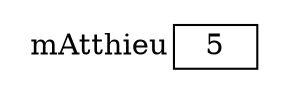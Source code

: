 
digraph {

	rankdir = LR;
	node[shape = none];
	edge[tailclip = false];

	/* Variable mAtthieu */
	mAtthieu [label=<<TABLE BORDER="0" CELLBORDER="0" CELLSPACING="0">
		<TR><TD WIDTH="40">mAtthieu</TD><TD BORDER="1" WIDTH="40">5</TD></TR>
	</TABLE>>]


	{ rank = same ;mAtthieu }

}

